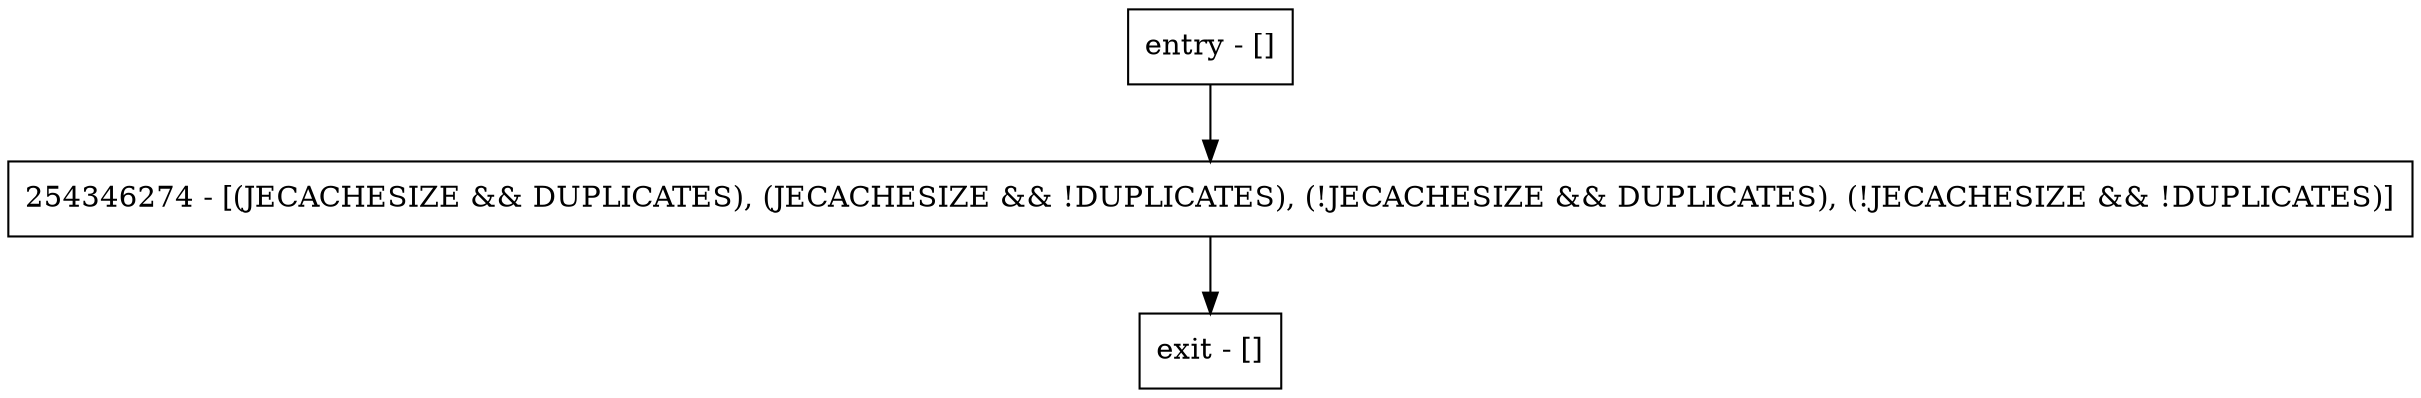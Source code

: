 digraph setSortedDuplicates {
node [shape=record];
entry [label="entry - []"];
exit [label="exit - []"];
254346274 [label="254346274 - [(JECACHESIZE && DUPLICATES), (JECACHESIZE && !DUPLICATES), (!JECACHESIZE && DUPLICATES), (!JECACHESIZE && !DUPLICATES)]"];
entry;
exit;
entry -> 254346274;
254346274 -> exit;
}
